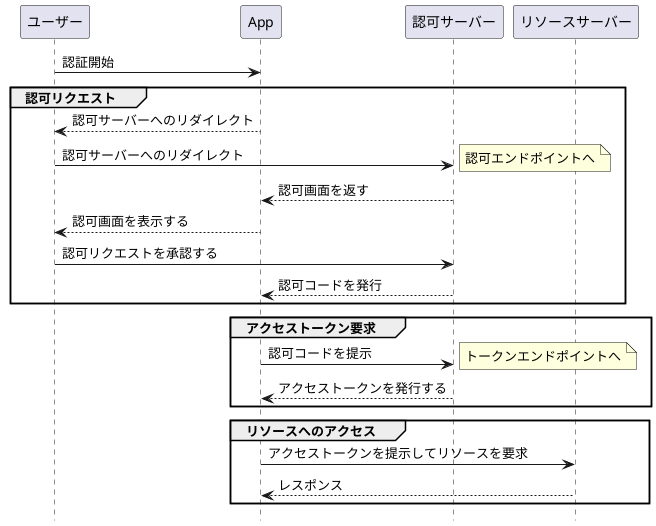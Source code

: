 ``` uml
@startuml OAuth2.0

hide footbox

participant ユーザー
participant App
participant 認可サーバー
participant リソースサーバー

ユーザー -> App: 認証開始

group 認可リクエスト
  ユーザー <-- App: 認可サーバーへのリダイレクト
  ユーザー -> 認可サーバー: 認可サーバーへのリダイレクト
  note right: 認可エンドポイントへ

  App <-- 認可サーバー: 認可画面を返す
  ユーザー <-- App : 認可画面を表示する
  ユーザー -> 認可サーバー: 認可リクエストを承認する
  App <-- 認可サーバー: 認可コードを発行
end

group アクセストークン要求
  App -> 認可サーバー: 認可コードを提示
  note right: トークンエンドポイントへ

  App <-- 認可サーバー: アクセストークンを発行する
end 

group リソースへのアクセス
  App -> リソースサーバー: アクセストークンを提示してリソースを要求
  App <-- リソースサーバー: レスポンス
end 

@enduml
```